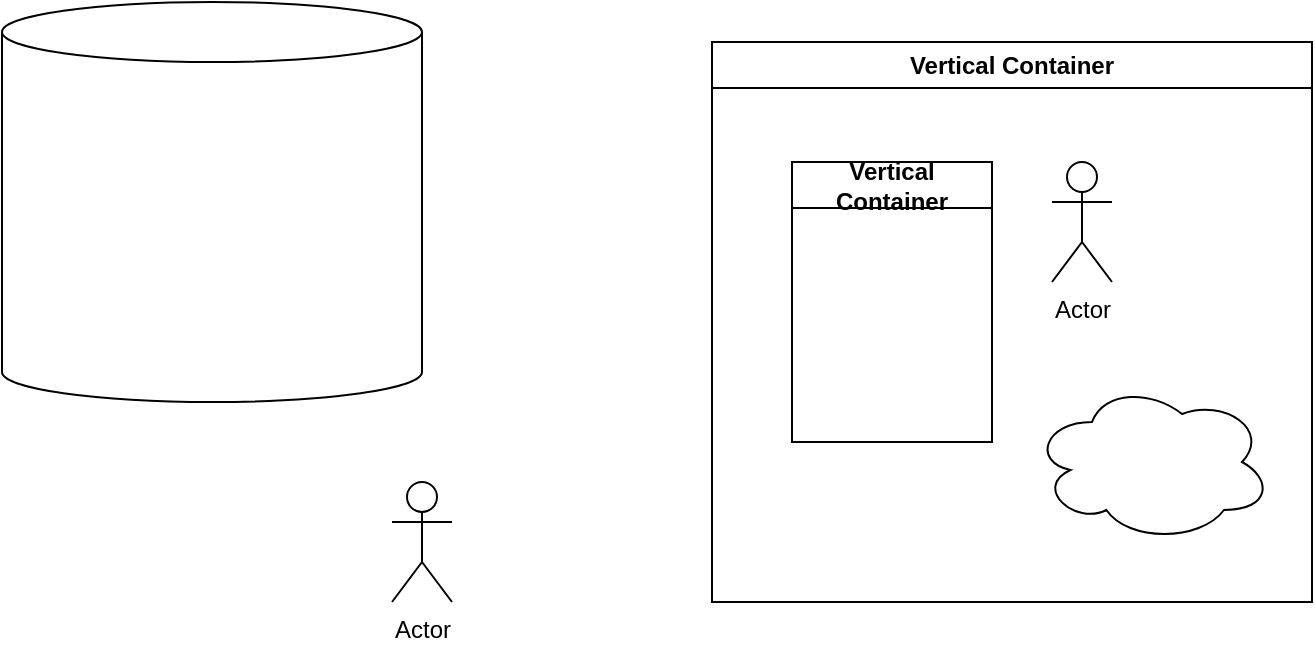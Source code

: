 <mxfile version="24.6.4" type="github">
  <diagram name="Page-1" id="5quBycj7wjrRjSvd2OeZ">
    <mxGraphModel dx="1434" dy="738" grid="1" gridSize="10" guides="1" tooltips="1" connect="1" arrows="1" fold="1" page="1" pageScale="1" pageWidth="850" pageHeight="1100" math="0" shadow="0">
      <root>
        <mxCell id="0" />
        <mxCell id="1" parent="0" />
        <mxCell id="w_tTYjYgYWr9_yd-dcxg-1" value="" style="shape=cylinder3;whiteSpace=wrap;html=1;boundedLbl=1;backgroundOutline=1;size=15;" vertex="1" parent="1">
          <mxGeometry x="215" y="110" width="210" height="200" as="geometry" />
        </mxCell>
        <mxCell id="w_tTYjYgYWr9_yd-dcxg-2" value="Actor" style="shape=umlActor;verticalLabelPosition=bottom;verticalAlign=top;html=1;outlineConnect=0;" vertex="1" parent="1">
          <mxGeometry x="410" y="350" width="30" height="60" as="geometry" />
        </mxCell>
        <mxCell id="w_tTYjYgYWr9_yd-dcxg-3" value="Vertical Container" style="swimlane;whiteSpace=wrap;html=1;startSize=23;" vertex="1" parent="1">
          <mxGeometry x="570" y="130" width="300" height="280" as="geometry">
            <mxRectangle x="570" y="130" width="140" height="30" as="alternateBounds" />
          </mxGeometry>
        </mxCell>
        <mxCell id="w_tTYjYgYWr9_yd-dcxg-4" value="Vertical Container" style="swimlane;whiteSpace=wrap;html=1;" vertex="1" parent="w_tTYjYgYWr9_yd-dcxg-3">
          <mxGeometry x="40" y="60" width="100" height="140" as="geometry" />
        </mxCell>
        <mxCell id="w_tTYjYgYWr9_yd-dcxg-5" value="Actor" style="shape=umlActor;verticalLabelPosition=bottom;verticalAlign=top;html=1;outlineConnect=0;" vertex="1" parent="w_tTYjYgYWr9_yd-dcxg-3">
          <mxGeometry x="170" y="60" width="30" height="60" as="geometry" />
        </mxCell>
        <mxCell id="w_tTYjYgYWr9_yd-dcxg-6" value="" style="ellipse;shape=cloud;whiteSpace=wrap;html=1;" vertex="1" parent="w_tTYjYgYWr9_yd-dcxg-3">
          <mxGeometry x="160" y="170" width="120" height="80" as="geometry" />
        </mxCell>
      </root>
    </mxGraphModel>
  </diagram>
</mxfile>
